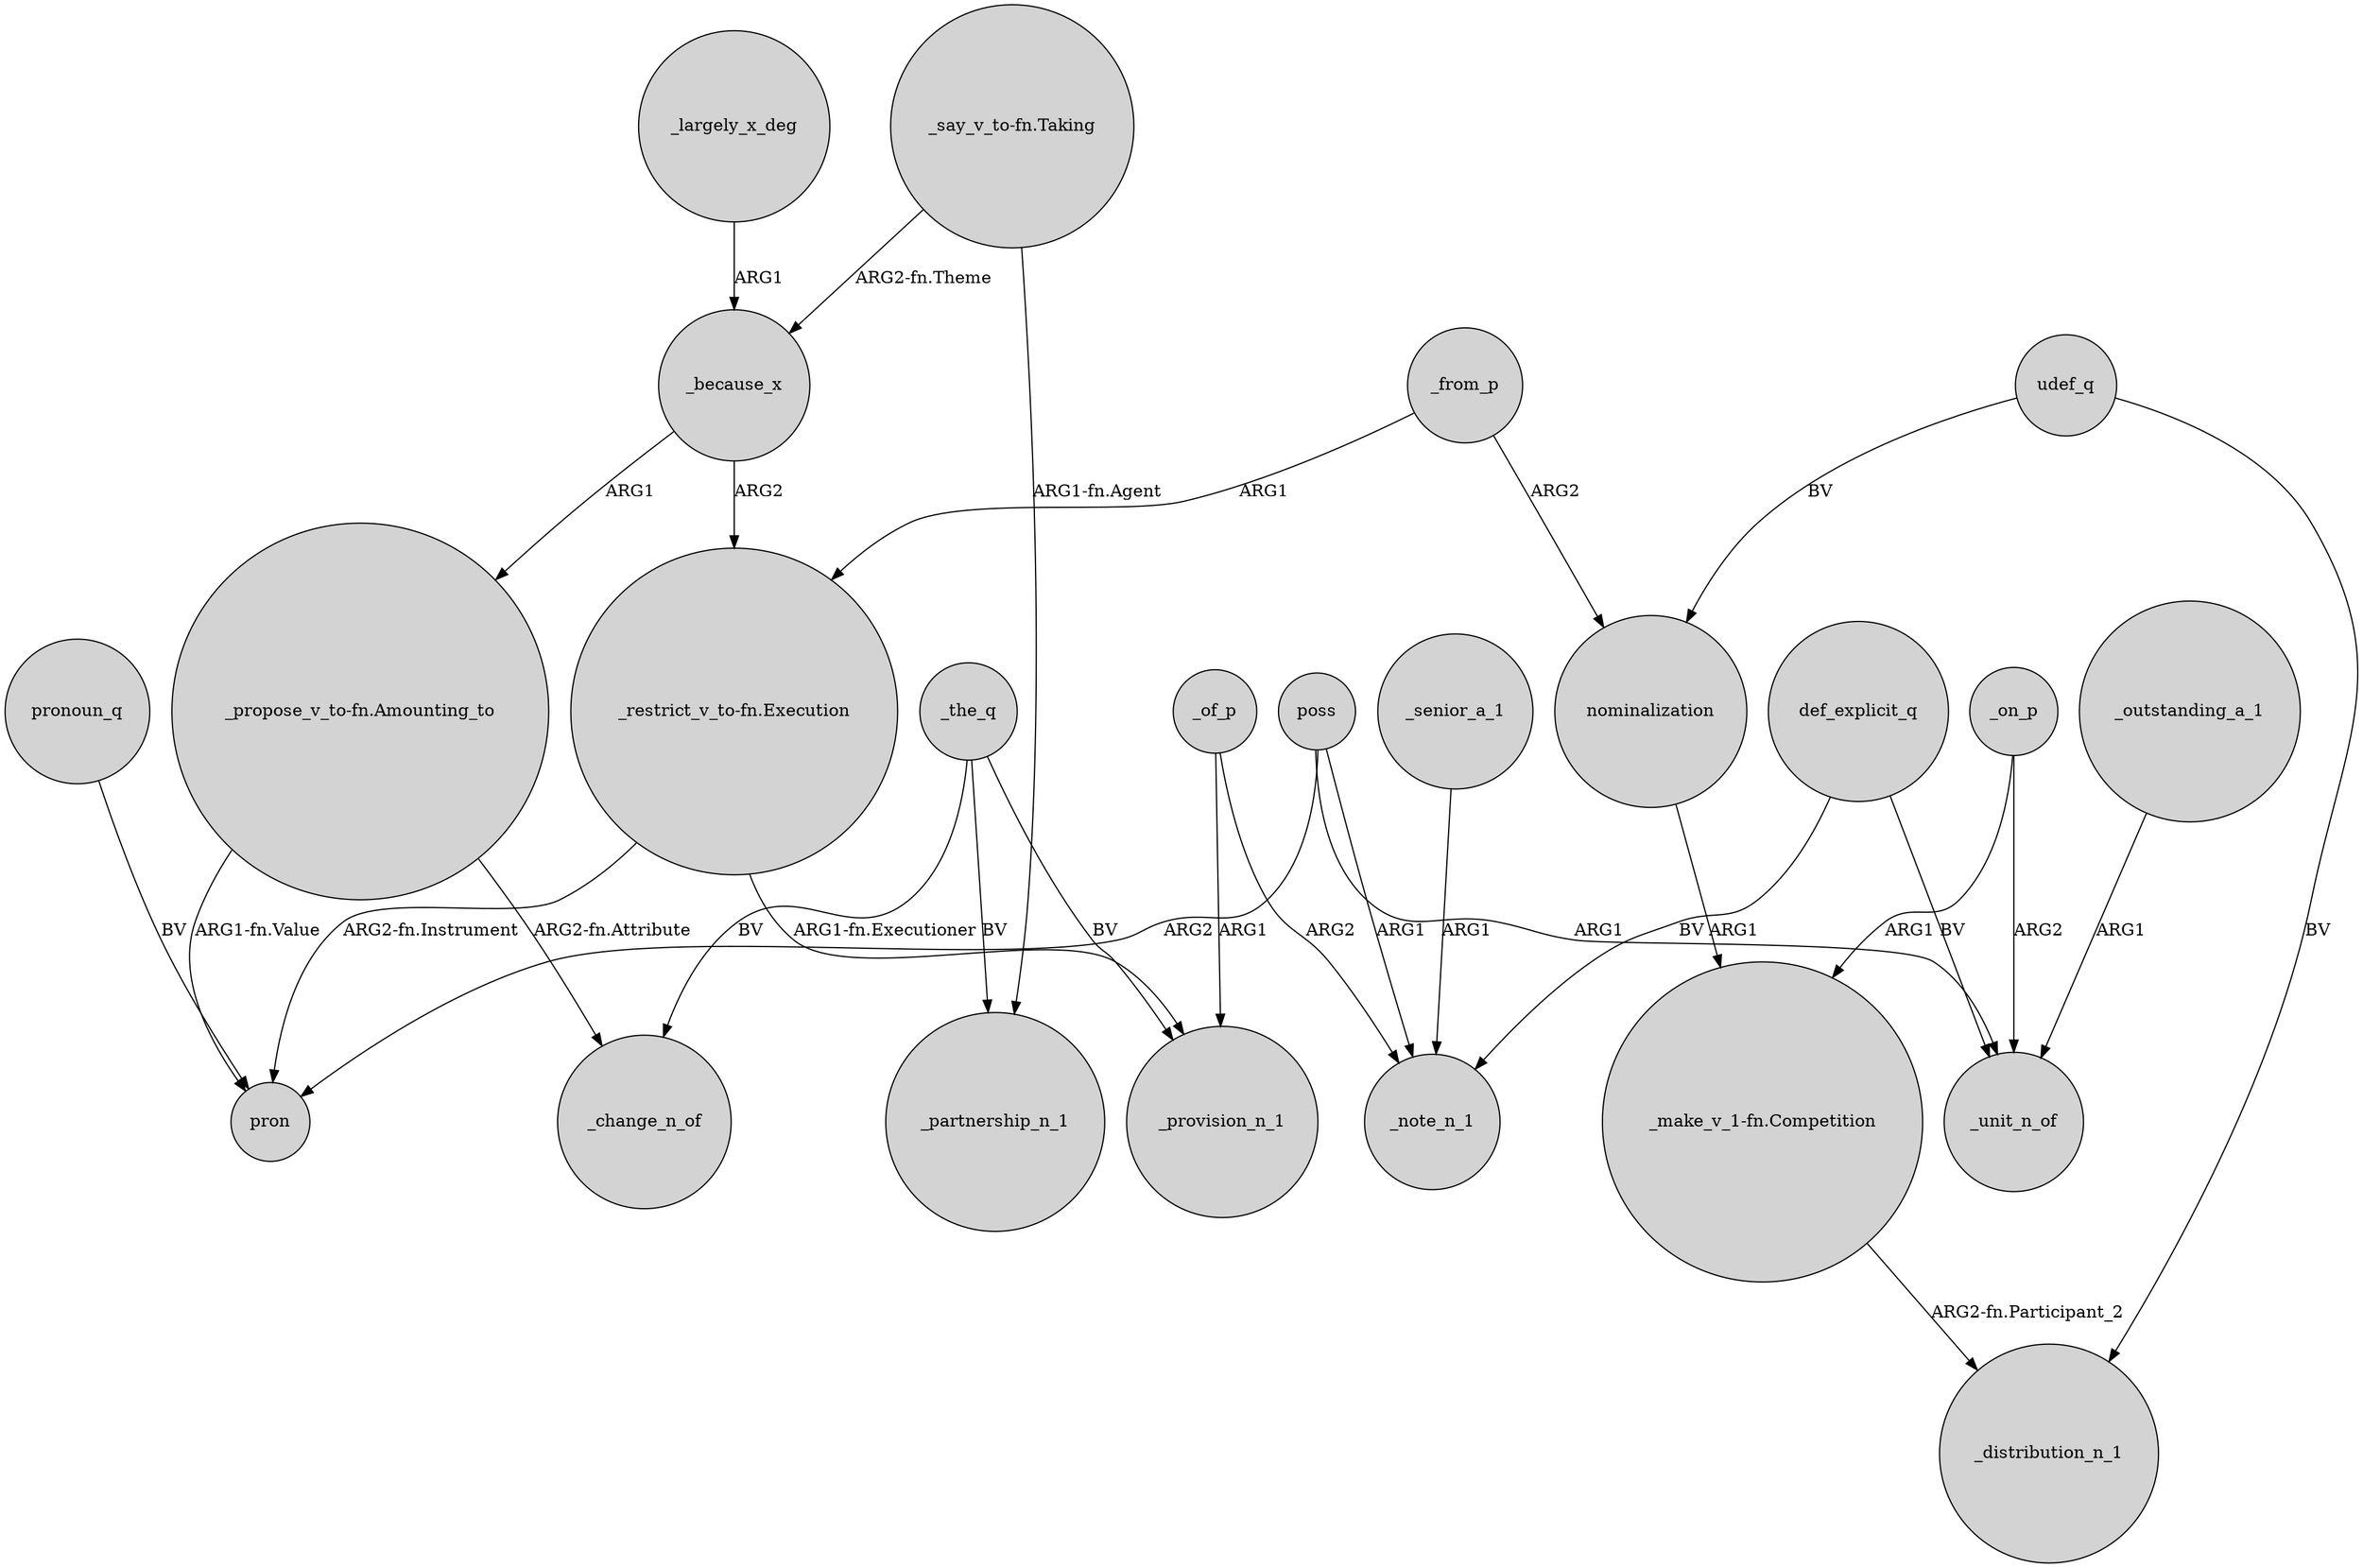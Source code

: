 digraph {
	node [shape=circle style=filled]
	_because_x -> "_propose_v_to-fn.Amounting_to" [label=ARG1]
	_senior_a_1 -> _note_n_1 [label=ARG1]
	"_propose_v_to-fn.Amounting_to" -> pron [label="ARG1-fn.Value"]
	_the_q -> _provision_n_1 [label=BV]
	"_propose_v_to-fn.Amounting_to" -> _change_n_of [label="ARG2-fn.Attribute"]
	udef_q -> nominalization [label=BV]
	"_restrict_v_to-fn.Execution" -> _provision_n_1 [label="ARG1-fn.Executioner"]
	def_explicit_q -> _note_n_1 [label=BV]
	_from_p -> nominalization [label=ARG2]
	_outstanding_a_1 -> _unit_n_of [label=ARG1]
	pronoun_q -> pron [label=BV]
	_from_p -> "_restrict_v_to-fn.Execution" [label=ARG1]
	poss -> pron [label=ARG2]
	udef_q -> _distribution_n_1 [label=BV]
	def_explicit_q -> _unit_n_of [label=BV]
	"_say_v_to-fn.Taking" -> _partnership_n_1 [label="ARG1-fn.Agent"]
	_because_x -> "_restrict_v_to-fn.Execution" [label=ARG2]
	_on_p -> "_make_v_1-fn.Competition" [label=ARG1]
	_the_q -> _change_n_of [label=BV]
	"_restrict_v_to-fn.Execution" -> pron [label="ARG2-fn.Instrument"]
	poss -> _note_n_1 [label=ARG1]
	_the_q -> _partnership_n_1 [label=BV]
	nominalization -> "_make_v_1-fn.Competition" [label=ARG1]
	"_say_v_to-fn.Taking" -> _because_x [label="ARG2-fn.Theme"]
	poss -> _unit_n_of [label=ARG1]
	_on_p -> _unit_n_of [label=ARG2]
	"_make_v_1-fn.Competition" -> _distribution_n_1 [label="ARG2-fn.Participant_2"]
	_of_p -> _note_n_1 [label=ARG2]
	_of_p -> _provision_n_1 [label=ARG1]
	_largely_x_deg -> _because_x [label=ARG1]
}
